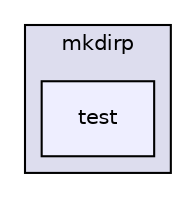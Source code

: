 digraph "gulp-src/node_modules/gulp/node_modules/vinyl-fs/node_modules/mkdirp/test" {
  compound=true
  node [ fontsize="10", fontname="Helvetica"];
  edge [ labelfontsize="10", labelfontname="Helvetica"];
  subgraph clusterdir_558c8ec8da9a71f4cb8376cfedc55265 {
    graph [ bgcolor="#ddddee", pencolor="black", label="mkdirp" fontname="Helvetica", fontsize="10", URL="dir_558c8ec8da9a71f4cb8376cfedc55265.html"]
  dir_c85d66cb0ade7e0970fc25b23524caf2 [shape=box, label="test", style="filled", fillcolor="#eeeeff", pencolor="black", URL="dir_c85d66cb0ade7e0970fc25b23524caf2.html"];
  }
}
